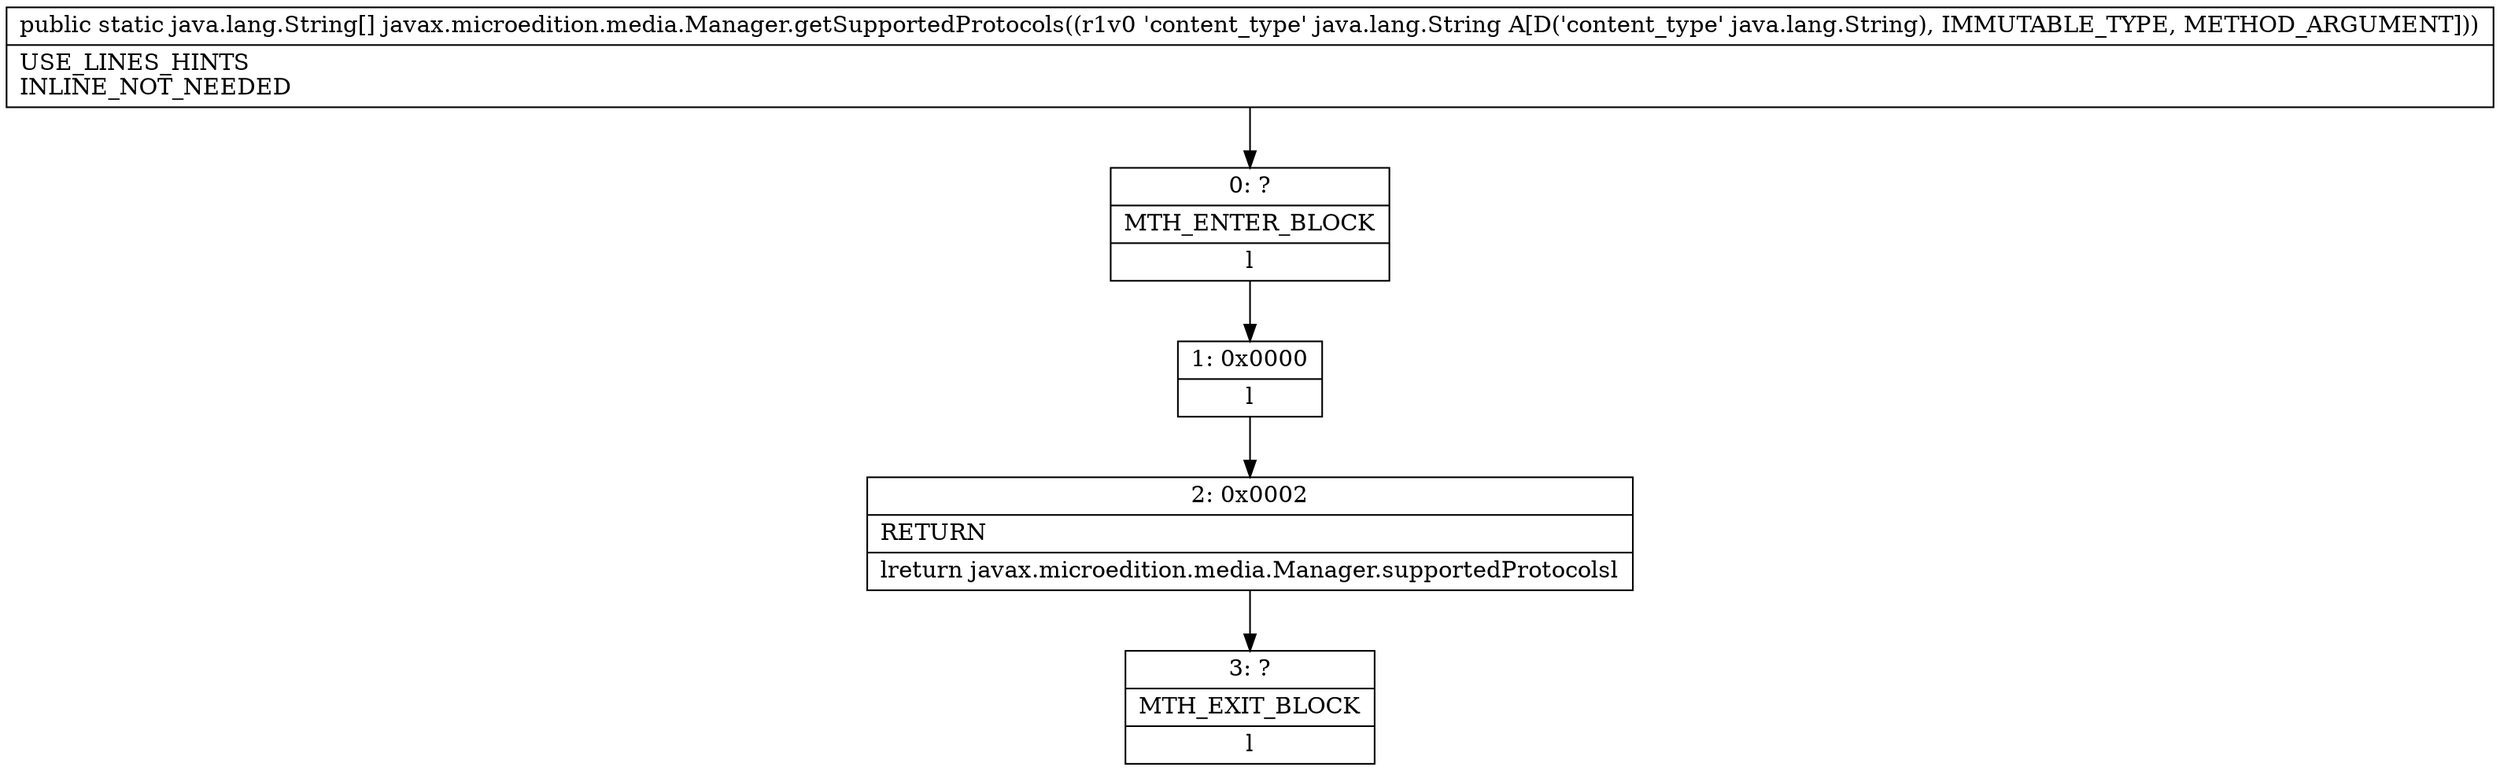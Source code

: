 digraph "CFG forjavax.microedition.media.Manager.getSupportedProtocols(Ljava\/lang\/String;)[Ljava\/lang\/String;" {
Node_0 [shape=record,label="{0\:\ ?|MTH_ENTER_BLOCK\l|l}"];
Node_1 [shape=record,label="{1\:\ 0x0000|l}"];
Node_2 [shape=record,label="{2\:\ 0x0002|RETURN\l|lreturn javax.microedition.media.Manager.supportedProtocolsl}"];
Node_3 [shape=record,label="{3\:\ ?|MTH_EXIT_BLOCK\l|l}"];
MethodNode[shape=record,label="{public static java.lang.String[] javax.microedition.media.Manager.getSupportedProtocols((r1v0 'content_type' java.lang.String A[D('content_type' java.lang.String), IMMUTABLE_TYPE, METHOD_ARGUMENT]))  | USE_LINES_HINTS\lINLINE_NOT_NEEDED\l}"];
MethodNode -> Node_0;
Node_0 -> Node_1;
Node_1 -> Node_2;
Node_2 -> Node_3;
}

